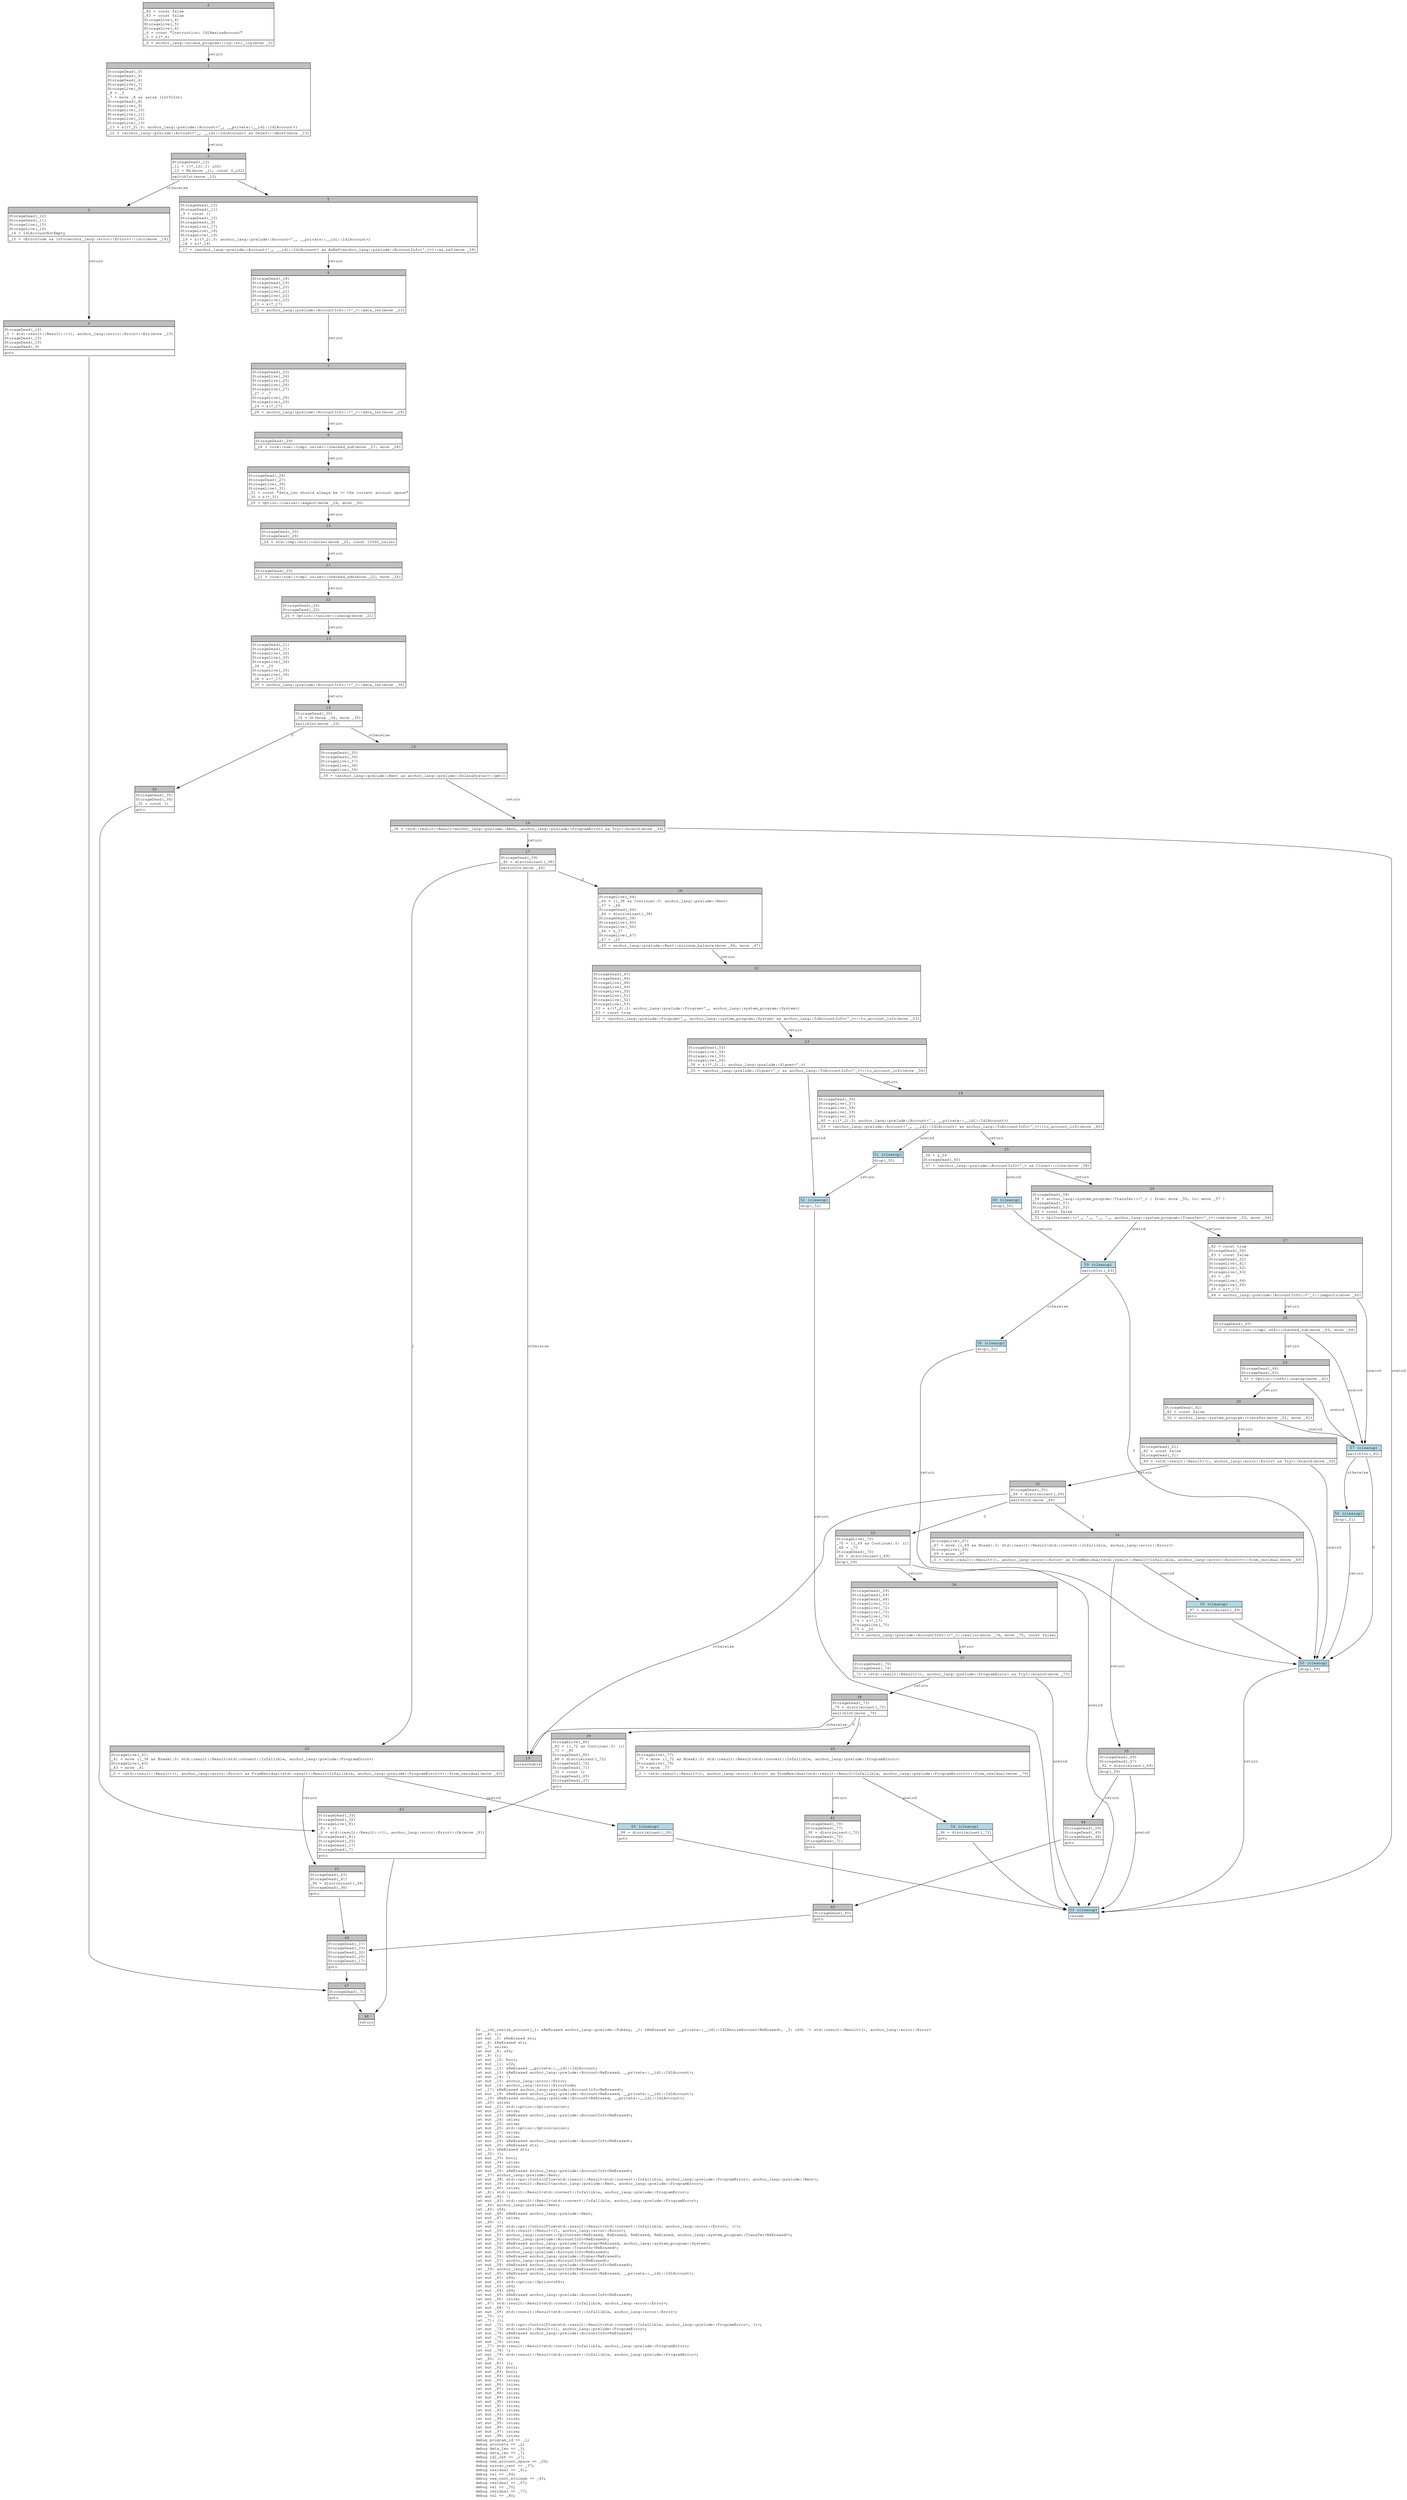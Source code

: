 digraph Mir_0_1140 {
    graph [fontname="Courier, monospace"];
    node [fontname="Courier, monospace"];
    edge [fontname="Courier, monospace"];
    label=<fn __idl_resize_account(_1: &amp;ReErased anchor_lang::prelude::Pubkey, _2: &amp;ReErased mut __private::__idl::IdlResizeAccount&lt;ReErased&gt;, _3: u64) -&gt; std::result::Result&lt;(), anchor_lang::error::Error&gt;<br align="left"/>let _4: ();<br align="left"/>let mut _5: &amp;ReErased str;<br align="left"/>let _6: &amp;ReErased str;<br align="left"/>let _7: usize;<br align="left"/>let mut _8: u64;<br align="left"/>let _9: ();<br align="left"/>let mut _10: bool;<br align="left"/>let mut _11: u32;<br align="left"/>let mut _12: &amp;ReErased __private::__idl::IdlAccount;<br align="left"/>let mut _13: &amp;ReErased anchor_lang::prelude::Account&lt;ReErased, __private::__idl::IdlAccount&gt;;<br align="left"/>let mut _14: !;<br align="left"/>let mut _15: anchor_lang::error::Error;<br align="left"/>let mut _16: anchor_lang::error::ErrorCode;<br align="left"/>let _17: &amp;ReErased anchor_lang::prelude::AccountInfo&lt;ReErased&gt;;<br align="left"/>let mut _18: &amp;ReErased anchor_lang::prelude::Account&lt;ReErased, __private::__idl::IdlAccount&gt;;<br align="left"/>let _19: &amp;ReErased anchor_lang::prelude::Account&lt;ReErased, __private::__idl::IdlAccount&gt;;<br align="left"/>let _20: usize;<br align="left"/>let mut _21: std::option::Option&lt;usize&gt;;<br align="left"/>let mut _22: usize;<br align="left"/>let mut _23: &amp;ReErased anchor_lang::prelude::AccountInfo&lt;ReErased&gt;;<br align="left"/>let mut _24: usize;<br align="left"/>let mut _25: usize;<br align="left"/>let mut _26: std::option::Option&lt;usize&gt;;<br align="left"/>let mut _27: usize;<br align="left"/>let mut _28: usize;<br align="left"/>let mut _29: &amp;ReErased anchor_lang::prelude::AccountInfo&lt;ReErased&gt;;<br align="left"/>let mut _30: &amp;ReErased str;<br align="left"/>let _31: &amp;ReErased str;<br align="left"/>let _32: ();<br align="left"/>let mut _33: bool;<br align="left"/>let mut _34: usize;<br align="left"/>let mut _35: usize;<br align="left"/>let mut _36: &amp;ReErased anchor_lang::prelude::AccountInfo&lt;ReErased&gt;;<br align="left"/>let _37: anchor_lang::prelude::Rent;<br align="left"/>let mut _38: std::ops::ControlFlow&lt;std::result::Result&lt;std::convert::Infallible, anchor_lang::prelude::ProgramError&gt;, anchor_lang::prelude::Rent&gt;;<br align="left"/>let mut _39: std::result::Result&lt;anchor_lang::prelude::Rent, anchor_lang::prelude::ProgramError&gt;;<br align="left"/>let mut _40: isize;<br align="left"/>let _41: std::result::Result&lt;std::convert::Infallible, anchor_lang::prelude::ProgramError&gt;;<br align="left"/>let mut _42: !;<br align="left"/>let mut _43: std::result::Result&lt;std::convert::Infallible, anchor_lang::prelude::ProgramError&gt;;<br align="left"/>let _44: anchor_lang::prelude::Rent;<br align="left"/>let _45: u64;<br align="left"/>let mut _46: &amp;ReErased anchor_lang::prelude::Rent;<br align="left"/>let mut _47: usize;<br align="left"/>let _48: ();<br align="left"/>let mut _49: std::ops::ControlFlow&lt;std::result::Result&lt;std::convert::Infallible, anchor_lang::error::Error&gt;, ()&gt;;<br align="left"/>let mut _50: std::result::Result&lt;(), anchor_lang::error::Error&gt;;<br align="left"/>let mut _51: anchor_lang::context::CpiContext&lt;ReErased, ReErased, ReErased, ReErased, anchor_lang::system_program::Transfer&lt;ReErased&gt;&gt;;<br align="left"/>let mut _52: anchor_lang::prelude::AccountInfo&lt;ReErased&gt;;<br align="left"/>let mut _53: &amp;ReErased anchor_lang::prelude::Program&lt;ReErased, anchor_lang::system_program::System&gt;;<br align="left"/>let mut _54: anchor_lang::system_program::Transfer&lt;ReErased&gt;;<br align="left"/>let mut _55: anchor_lang::prelude::AccountInfo&lt;ReErased&gt;;<br align="left"/>let mut _56: &amp;ReErased anchor_lang::prelude::Signer&lt;ReErased&gt;;<br align="left"/>let mut _57: anchor_lang::prelude::AccountInfo&lt;ReErased&gt;;<br align="left"/>let mut _58: &amp;ReErased anchor_lang::prelude::AccountInfo&lt;ReErased&gt;;<br align="left"/>let _59: anchor_lang::prelude::AccountInfo&lt;ReErased&gt;;<br align="left"/>let mut _60: &amp;ReErased anchor_lang::prelude::Account&lt;ReErased, __private::__idl::IdlAccount&gt;;<br align="left"/>let mut _61: u64;<br align="left"/>let mut _62: std::option::Option&lt;u64&gt;;<br align="left"/>let mut _63: u64;<br align="left"/>let mut _64: u64;<br align="left"/>let mut _65: &amp;ReErased anchor_lang::prelude::AccountInfo&lt;ReErased&gt;;<br align="left"/>let mut _66: isize;<br align="left"/>let _67: std::result::Result&lt;std::convert::Infallible, anchor_lang::error::Error&gt;;<br align="left"/>let mut _68: !;<br align="left"/>let mut _69: std::result::Result&lt;std::convert::Infallible, anchor_lang::error::Error&gt;;<br align="left"/>let _70: ();<br align="left"/>let _71: ();<br align="left"/>let mut _72: std::ops::ControlFlow&lt;std::result::Result&lt;std::convert::Infallible, anchor_lang::prelude::ProgramError&gt;, ()&gt;;<br align="left"/>let mut _73: std::result::Result&lt;(), anchor_lang::prelude::ProgramError&gt;;<br align="left"/>let mut _74: &amp;ReErased anchor_lang::prelude::AccountInfo&lt;ReErased&gt;;<br align="left"/>let mut _75: usize;<br align="left"/>let mut _76: isize;<br align="left"/>let _77: std::result::Result&lt;std::convert::Infallible, anchor_lang::prelude::ProgramError&gt;;<br align="left"/>let mut _78: !;<br align="left"/>let mut _79: std::result::Result&lt;std::convert::Infallible, anchor_lang::prelude::ProgramError&gt;;<br align="left"/>let _80: ();<br align="left"/>let mut _81: ();<br align="left"/>let mut _82: bool;<br align="left"/>let mut _83: bool;<br align="left"/>let mut _84: isize;<br align="left"/>let mut _85: isize;<br align="left"/>let mut _86: isize;<br align="left"/>let mut _87: isize;<br align="left"/>let mut _88: isize;<br align="left"/>let mut _89: isize;<br align="left"/>let mut _90: isize;<br align="left"/>let mut _91: isize;<br align="left"/>let mut _92: isize;<br align="left"/>let mut _93: isize;<br align="left"/>let mut _94: isize;<br align="left"/>let mut _95: isize;<br align="left"/>let mut _96: isize;<br align="left"/>let mut _97: isize;<br align="left"/>let mut _98: isize;<br align="left"/>debug program_id =&gt; _1;<br align="left"/>debug accounts =&gt; _2;<br align="left"/>debug data_len =&gt; _3;<br align="left"/>debug data_len =&gt; _7;<br align="left"/>debug idl_ref =&gt; _17;<br align="left"/>debug new_account_space =&gt; _20;<br align="left"/>debug sysvar_rent =&gt; _37;<br align="left"/>debug residual =&gt; _41;<br align="left"/>debug val =&gt; _44;<br align="left"/>debug new_rent_minimum =&gt; _45;<br align="left"/>debug residual =&gt; _67;<br align="left"/>debug val =&gt; _70;<br align="left"/>debug residual =&gt; _77;<br align="left"/>debug val =&gt; _80;<br align="left"/>>;
    bb0__0_1140 [shape="none", label=<<table border="0" cellborder="1" cellspacing="0"><tr><td bgcolor="gray" align="center" colspan="1">0</td></tr><tr><td align="left" balign="left">_82 = const false<br/>_83 = const false<br/>StorageLive(_4)<br/>StorageLive(_5)<br/>StorageLive(_6)<br/>_6 = const &quot;Instruction: IdlResizeAccount&quot;<br/>_5 = &amp;(*_6)<br/></td></tr><tr><td align="left">_4 = anchor_lang::solana_program::log::sol_log(move _5)</td></tr></table>>];
    bb1__0_1140 [shape="none", label=<<table border="0" cellborder="1" cellspacing="0"><tr><td bgcolor="gray" align="center" colspan="1">1</td></tr><tr><td align="left" balign="left">StorageDead(_5)<br/>StorageDead(_6)<br/>StorageDead(_4)<br/>StorageLive(_7)<br/>StorageLive(_8)<br/>_8 = _3<br/>_7 = move _8 as usize (IntToInt)<br/>StorageDead(_8)<br/>StorageLive(_9)<br/>StorageLive(_10)<br/>StorageLive(_11)<br/>StorageLive(_12)<br/>StorageLive(_13)<br/>_13 = &amp;((*_2).0: anchor_lang::prelude::Account&lt;'_, __private::__idl::IdlAccount&gt;)<br/></td></tr><tr><td align="left">_12 = &lt;anchor_lang::prelude::Account&lt;'_, __idl::IdlAccount&gt; as Deref&gt;::deref(move _13)</td></tr></table>>];
    bb2__0_1140 [shape="none", label=<<table border="0" cellborder="1" cellspacing="0"><tr><td bgcolor="gray" align="center" colspan="1">2</td></tr><tr><td align="left" balign="left">StorageDead(_13)<br/>_11 = ((*_12).1: u32)<br/>_10 = Ne(move _11, const 0_u32)<br/></td></tr><tr><td align="left">switchInt(move _10)</td></tr></table>>];
    bb3__0_1140 [shape="none", label=<<table border="0" cellborder="1" cellspacing="0"><tr><td bgcolor="gray" align="center" colspan="1">3</td></tr><tr><td align="left" balign="left">StorageDead(_12)<br/>StorageDead(_11)<br/>StorageLive(_15)<br/>StorageLive(_16)<br/>_16 = IdlAccountNotEmpty<br/></td></tr><tr><td align="left">_15 = &lt;ErrorCode as Into&lt;anchor_lang::error::Error&gt;&gt;::into(move _16)</td></tr></table>>];
    bb4__0_1140 [shape="none", label=<<table border="0" cellborder="1" cellspacing="0"><tr><td bgcolor="gray" align="center" colspan="1">4</td></tr><tr><td align="left" balign="left">StorageDead(_16)<br/>_0 = std::result::Result::&lt;(), anchor_lang::error::Error&gt;::Err(move _15)<br/>StorageDead(_15)<br/>StorageDead(_10)<br/>StorageDead(_9)<br/></td></tr><tr><td align="left">goto</td></tr></table>>];
    bb5__0_1140 [shape="none", label=<<table border="0" cellborder="1" cellspacing="0"><tr><td bgcolor="gray" align="center" colspan="1">5</td></tr><tr><td align="left" balign="left">StorageDead(_12)<br/>StorageDead(_11)<br/>_9 = const ()<br/>StorageDead(_10)<br/>StorageDead(_9)<br/>StorageLive(_17)<br/>StorageLive(_18)<br/>StorageLive(_19)<br/>_19 = &amp;((*_2).0: anchor_lang::prelude::Account&lt;'_, __private::__idl::IdlAccount&gt;)<br/>_18 = &amp;(*_19)<br/></td></tr><tr><td align="left">_17 = &lt;anchor_lang::prelude::Account&lt;'_, __idl::IdlAccount&gt; as AsRef&lt;anchor_lang::prelude::AccountInfo&lt;'_&gt;&gt;&gt;::as_ref(move _18)</td></tr></table>>];
    bb6__0_1140 [shape="none", label=<<table border="0" cellborder="1" cellspacing="0"><tr><td bgcolor="gray" align="center" colspan="1">6</td></tr><tr><td align="left" balign="left">StorageDead(_18)<br/>StorageDead(_19)<br/>StorageLive(_20)<br/>StorageLive(_21)<br/>StorageLive(_22)<br/>StorageLive(_23)<br/>_23 = &amp;(*_17)<br/></td></tr><tr><td align="left">_22 = anchor_lang::prelude::AccountInfo::&lt;'_&gt;::data_len(move _23)</td></tr></table>>];
    bb7__0_1140 [shape="none", label=<<table border="0" cellborder="1" cellspacing="0"><tr><td bgcolor="gray" align="center" colspan="1">7</td></tr><tr><td align="left" balign="left">StorageDead(_23)<br/>StorageLive(_24)<br/>StorageLive(_25)<br/>StorageLive(_26)<br/>StorageLive(_27)<br/>_27 = _7<br/>StorageLive(_28)<br/>StorageLive(_29)<br/>_29 = &amp;(*_17)<br/></td></tr><tr><td align="left">_28 = anchor_lang::prelude::AccountInfo::&lt;'_&gt;::data_len(move _29)</td></tr></table>>];
    bb8__0_1140 [shape="none", label=<<table border="0" cellborder="1" cellspacing="0"><tr><td bgcolor="gray" align="center" colspan="1">8</td></tr><tr><td align="left" balign="left">StorageDead(_29)<br/></td></tr><tr><td align="left">_26 = core::num::&lt;impl usize&gt;::checked_sub(move _27, move _28)</td></tr></table>>];
    bb9__0_1140 [shape="none", label=<<table border="0" cellborder="1" cellspacing="0"><tr><td bgcolor="gray" align="center" colspan="1">9</td></tr><tr><td align="left" balign="left">StorageDead(_28)<br/>StorageDead(_27)<br/>StorageLive(_30)<br/>StorageLive(_31)<br/>_31 = const &quot;data_len should always be &gt;= the current account space&quot;<br/>_30 = &amp;(*_31)<br/></td></tr><tr><td align="left">_25 = Option::&lt;usize&gt;::expect(move _26, move _30)</td></tr></table>>];
    bb10__0_1140 [shape="none", label=<<table border="0" cellborder="1" cellspacing="0"><tr><td bgcolor="gray" align="center" colspan="1">10</td></tr><tr><td align="left" balign="left">StorageDead(_30)<br/>StorageDead(_26)<br/></td></tr><tr><td align="left">_24 = std::cmp::min::&lt;usize&gt;(move _25, const 10000_usize)</td></tr></table>>];
    bb11__0_1140 [shape="none", label=<<table border="0" cellborder="1" cellspacing="0"><tr><td bgcolor="gray" align="center" colspan="1">11</td></tr><tr><td align="left" balign="left">StorageDead(_25)<br/></td></tr><tr><td align="left">_21 = core::num::&lt;impl usize&gt;::checked_add(move _22, move _24)</td></tr></table>>];
    bb12__0_1140 [shape="none", label=<<table border="0" cellborder="1" cellspacing="0"><tr><td bgcolor="gray" align="center" colspan="1">12</td></tr><tr><td align="left" balign="left">StorageDead(_24)<br/>StorageDead(_22)<br/></td></tr><tr><td align="left">_20 = Option::&lt;usize&gt;::unwrap(move _21)</td></tr></table>>];
    bb13__0_1140 [shape="none", label=<<table border="0" cellborder="1" cellspacing="0"><tr><td bgcolor="gray" align="center" colspan="1">13</td></tr><tr><td align="left" balign="left">StorageDead(_21)<br/>StorageDead(_31)<br/>StorageLive(_32)<br/>StorageLive(_33)<br/>StorageLive(_34)<br/>_34 = _20<br/>StorageLive(_35)<br/>StorageLive(_36)<br/>_36 = &amp;(*_17)<br/></td></tr><tr><td align="left">_35 = anchor_lang::prelude::AccountInfo::&lt;'_&gt;::data_len(move _36)</td></tr></table>>];
    bb14__0_1140 [shape="none", label=<<table border="0" cellborder="1" cellspacing="0"><tr><td bgcolor="gray" align="center" colspan="1">14</td></tr><tr><td align="left" balign="left">StorageDead(_36)<br/>_33 = Gt(move _34, move _35)<br/></td></tr><tr><td align="left">switchInt(move _33)</td></tr></table>>];
    bb15__0_1140 [shape="none", label=<<table border="0" cellborder="1" cellspacing="0"><tr><td bgcolor="gray" align="center" colspan="1">15</td></tr><tr><td align="left" balign="left">StorageDead(_35)<br/>StorageDead(_34)<br/>StorageLive(_37)<br/>StorageLive(_38)<br/>StorageLive(_39)<br/></td></tr><tr><td align="left">_39 = &lt;anchor_lang::prelude::Rent as anchor_lang::prelude::SolanaSysvar&gt;::get()</td></tr></table>>];
    bb16__0_1140 [shape="none", label=<<table border="0" cellborder="1" cellspacing="0"><tr><td bgcolor="gray" align="center" colspan="1">16</td></tr><tr><td align="left">_38 = &lt;std::result::Result&lt;anchor_lang::prelude::Rent, anchor_lang::prelude::ProgramError&gt; as Try&gt;::branch(move _39)</td></tr></table>>];
    bb17__0_1140 [shape="none", label=<<table border="0" cellborder="1" cellspacing="0"><tr><td bgcolor="gray" align="center" colspan="1">17</td></tr><tr><td align="left" balign="left">StorageDead(_39)<br/>_40 = discriminant(_38)<br/></td></tr><tr><td align="left">switchInt(move _40)</td></tr></table>>];
    bb18__0_1140 [shape="none", label=<<table border="0" cellborder="1" cellspacing="0"><tr><td bgcolor="gray" align="center" colspan="1">18</td></tr><tr><td align="left" balign="left">StorageLive(_44)<br/>_44 = ((_38 as Continue).0: anchor_lang::prelude::Rent)<br/>_37 = _44<br/>StorageDead(_44)<br/>_84 = discriminant(_38)<br/>StorageDead(_38)<br/>StorageLive(_45)<br/>StorageLive(_46)<br/>_46 = &amp;_37<br/>StorageLive(_47)<br/>_47 = _20<br/></td></tr><tr><td align="left">_45 = anchor_lang::prelude::Rent::minimum_balance(move _46, move _47)</td></tr></table>>];
    bb19__0_1140 [shape="none", label=<<table border="0" cellborder="1" cellspacing="0"><tr><td bgcolor="gray" align="center" colspan="1">19</td></tr><tr><td align="left">unreachable</td></tr></table>>];
    bb20__0_1140 [shape="none", label=<<table border="0" cellborder="1" cellspacing="0"><tr><td bgcolor="gray" align="center" colspan="1">20</td></tr><tr><td align="left" balign="left">StorageLive(_41)<br/>_41 = move ((_38 as Break).0: std::result::Result&lt;std::convert::Infallible, anchor_lang::prelude::ProgramError&gt;)<br/>StorageLive(_43)<br/>_43 = move _41<br/></td></tr><tr><td align="left">_0 = &lt;std::result::Result&lt;(), anchor_lang::error::Error&gt; as FromResidual&lt;std::result::Result&lt;Infallible, anchor_lang::prelude::ProgramError&gt;&gt;&gt;::from_residual(move _43)</td></tr></table>>];
    bb21__0_1140 [shape="none", label=<<table border="0" cellborder="1" cellspacing="0"><tr><td bgcolor="gray" align="center" colspan="1">21</td></tr><tr><td align="left" balign="left">StorageDead(_43)<br/>StorageDead(_41)<br/>_94 = discriminant(_38)<br/>StorageDead(_38)<br/></td></tr><tr><td align="left">goto</td></tr></table>>];
    bb22__0_1140 [shape="none", label=<<table border="0" cellborder="1" cellspacing="0"><tr><td bgcolor="gray" align="center" colspan="1">22</td></tr><tr><td align="left" balign="left">StorageDead(_47)<br/>StorageDead(_46)<br/>StorageLive(_48)<br/>StorageLive(_49)<br/>StorageLive(_50)<br/>StorageLive(_51)<br/>StorageLive(_52)<br/>StorageLive(_53)<br/>_53 = &amp;((*_2).2: anchor_lang::prelude::Program&lt;'_, anchor_lang::system_program::System&gt;)<br/>_83 = const true<br/></td></tr><tr><td align="left">_52 = &lt;anchor_lang::prelude::Program&lt;'_, anchor_lang::system_program::System&gt; as anchor_lang::ToAccountInfo&lt;'_&gt;&gt;::to_account_info(move _53)</td></tr></table>>];
    bb23__0_1140 [shape="none", label=<<table border="0" cellborder="1" cellspacing="0"><tr><td bgcolor="gray" align="center" colspan="1">23</td></tr><tr><td align="left" balign="left">StorageDead(_53)<br/>StorageLive(_54)<br/>StorageLive(_55)<br/>StorageLive(_56)<br/>_56 = &amp;((*_2).1: anchor_lang::prelude::Signer&lt;'_&gt;)<br/></td></tr><tr><td align="left">_55 = &lt;anchor_lang::prelude::Signer&lt;'_&gt; as anchor_lang::ToAccountInfo&lt;'_&gt;&gt;::to_account_info(move _56)</td></tr></table>>];
    bb24__0_1140 [shape="none", label=<<table border="0" cellborder="1" cellspacing="0"><tr><td bgcolor="gray" align="center" colspan="1">24</td></tr><tr><td align="left" balign="left">StorageDead(_56)<br/>StorageLive(_57)<br/>StorageLive(_58)<br/>StorageLive(_59)<br/>StorageLive(_60)<br/>_60 = &amp;((*_2).0: anchor_lang::prelude::Account&lt;'_, __private::__idl::IdlAccount&gt;)<br/></td></tr><tr><td align="left">_59 = &lt;anchor_lang::prelude::Account&lt;'_, __idl::IdlAccount&gt; as anchor_lang::ToAccountInfo&lt;'_&gt;&gt;::to_account_info(move _60)</td></tr></table>>];
    bb25__0_1140 [shape="none", label=<<table border="0" cellborder="1" cellspacing="0"><tr><td bgcolor="gray" align="center" colspan="1">25</td></tr><tr><td align="left" balign="left">_58 = &amp;_59<br/>StorageDead(_60)<br/></td></tr><tr><td align="left">_57 = &lt;anchor_lang::prelude::AccountInfo&lt;'_&gt; as Clone&gt;::clone(move _58)</td></tr></table>>];
    bb26__0_1140 [shape="none", label=<<table border="0" cellborder="1" cellspacing="0"><tr><td bgcolor="gray" align="center" colspan="1">26</td></tr><tr><td align="left" balign="left">StorageDead(_58)<br/>_54 = anchor_lang::system_program::Transfer::&lt;'_&gt; { from: move _55, to: move _57 }<br/>StorageDead(_57)<br/>StorageDead(_55)<br/>_83 = const false<br/></td></tr><tr><td align="left">_51 = CpiContext::&lt;'_, '_, '_, '_, anchor_lang::system_program::Transfer&lt;'_&gt;&gt;::new(move _52, move _54)</td></tr></table>>];
    bb27__0_1140 [shape="none", label=<<table border="0" cellborder="1" cellspacing="0"><tr><td bgcolor="gray" align="center" colspan="1">27</td></tr><tr><td align="left" balign="left">_82 = const true<br/>StorageDead(_54)<br/>_83 = const false<br/>StorageDead(_52)<br/>StorageLive(_61)<br/>StorageLive(_62)<br/>StorageLive(_63)<br/>_63 = _45<br/>StorageLive(_64)<br/>StorageLive(_65)<br/>_65 = &amp;(*_17)<br/></td></tr><tr><td align="left">_64 = anchor_lang::prelude::AccountInfo::&lt;'_&gt;::lamports(move _65)</td></tr></table>>];
    bb28__0_1140 [shape="none", label=<<table border="0" cellborder="1" cellspacing="0"><tr><td bgcolor="gray" align="center" colspan="1">28</td></tr><tr><td align="left" balign="left">StorageDead(_65)<br/></td></tr><tr><td align="left">_62 = core::num::&lt;impl u64&gt;::checked_sub(move _63, move _64)</td></tr></table>>];
    bb29__0_1140 [shape="none", label=<<table border="0" cellborder="1" cellspacing="0"><tr><td bgcolor="gray" align="center" colspan="1">29</td></tr><tr><td align="left" balign="left">StorageDead(_64)<br/>StorageDead(_63)<br/></td></tr><tr><td align="left">_61 = Option::&lt;u64&gt;::unwrap(move _62)</td></tr></table>>];
    bb30__0_1140 [shape="none", label=<<table border="0" cellborder="1" cellspacing="0"><tr><td bgcolor="gray" align="center" colspan="1">30</td></tr><tr><td align="left" balign="left">StorageDead(_62)<br/>_82 = const false<br/></td></tr><tr><td align="left">_50 = anchor_lang::system_program::transfer(move _51, move _61)</td></tr></table>>];
    bb31__0_1140 [shape="none", label=<<table border="0" cellborder="1" cellspacing="0"><tr><td bgcolor="gray" align="center" colspan="1">31</td></tr><tr><td align="left" balign="left">StorageDead(_61)<br/>_82 = const false<br/>StorageDead(_51)<br/></td></tr><tr><td align="left">_49 = &lt;std::result::Result&lt;(), anchor_lang::error::Error&gt; as Try&gt;::branch(move _50)</td></tr></table>>];
    bb32__0_1140 [shape="none", label=<<table border="0" cellborder="1" cellspacing="0"><tr><td bgcolor="gray" align="center" colspan="1">32</td></tr><tr><td align="left" balign="left">StorageDead(_50)<br/>_66 = discriminant(_49)<br/></td></tr><tr><td align="left">switchInt(move _66)</td></tr></table>>];
    bb33__0_1140 [shape="none", label=<<table border="0" cellborder="1" cellspacing="0"><tr><td bgcolor="gray" align="center" colspan="1">33</td></tr><tr><td align="left" balign="left">StorageLive(_70)<br/>_70 = ((_49 as Continue).0: ())<br/>_48 = _70<br/>StorageDead(_70)<br/>_86 = discriminant(_49)<br/></td></tr><tr><td align="left">drop(_59)</td></tr></table>>];
    bb34__0_1140 [shape="none", label=<<table border="0" cellborder="1" cellspacing="0"><tr><td bgcolor="gray" align="center" colspan="1">34</td></tr><tr><td align="left" balign="left">StorageLive(_67)<br/>_67 = move ((_49 as Break).0: std::result::Result&lt;std::convert::Infallible, anchor_lang::error::Error&gt;)<br/>StorageLive(_69)<br/>_69 = move _67<br/></td></tr><tr><td align="left">_0 = &lt;std::result::Result&lt;(), anchor_lang::error::Error&gt; as FromResidual&lt;std::result::Result&lt;Infallible, anchor_lang::error::Error&gt;&gt;&gt;::from_residual(move _69)</td></tr></table>>];
    bb35__0_1140 [shape="none", label=<<table border="0" cellborder="1" cellspacing="0"><tr><td bgcolor="gray" align="center" colspan="1">35</td></tr><tr><td align="left" balign="left">StorageDead(_69)<br/>StorageDead(_67)<br/>_92 = discriminant(_49)<br/></td></tr><tr><td align="left">drop(_59)</td></tr></table>>];
    bb36__0_1140 [shape="none", label=<<table border="0" cellborder="1" cellspacing="0"><tr><td bgcolor="gray" align="center" colspan="1">36</td></tr><tr><td align="left" balign="left">StorageDead(_59)<br/>StorageDead(_49)<br/>StorageDead(_48)<br/>StorageLive(_71)<br/>StorageLive(_72)<br/>StorageLive(_73)<br/>StorageLive(_74)<br/>_74 = &amp;(*_17)<br/>StorageLive(_75)<br/>_75 = _20<br/></td></tr><tr><td align="left">_73 = anchor_lang::prelude::AccountInfo::&lt;'_&gt;::realloc(move _74, move _75, const false)</td></tr></table>>];
    bb37__0_1140 [shape="none", label=<<table border="0" cellborder="1" cellspacing="0"><tr><td bgcolor="gray" align="center" colspan="1">37</td></tr><tr><td align="left" balign="left">StorageDead(_75)<br/>StorageDead(_74)<br/></td></tr><tr><td align="left">_72 = &lt;std::result::Result&lt;(), anchor_lang::prelude::ProgramError&gt; as Try&gt;::branch(move _73)</td></tr></table>>];
    bb38__0_1140 [shape="none", label=<<table border="0" cellborder="1" cellspacing="0"><tr><td bgcolor="gray" align="center" colspan="1">38</td></tr><tr><td align="left" balign="left">StorageDead(_73)<br/>_76 = discriminant(_72)<br/></td></tr><tr><td align="left">switchInt(move _76)</td></tr></table>>];
    bb39__0_1140 [shape="none", label=<<table border="0" cellborder="1" cellspacing="0"><tr><td bgcolor="gray" align="center" colspan="1">39</td></tr><tr><td align="left" balign="left">StorageLive(_80)<br/>_80 = ((_72 as Continue).0: ())<br/>_71 = _80<br/>StorageDead(_80)<br/>_88 = discriminant(_72)<br/>StorageDead(_72)<br/>StorageDead(_71)<br/>_32 = const ()<br/>StorageDead(_45)<br/>StorageDead(_37)<br/></td></tr><tr><td align="left">goto</td></tr></table>>];
    bb40__0_1140 [shape="none", label=<<table border="0" cellborder="1" cellspacing="0"><tr><td bgcolor="gray" align="center" colspan="1">40</td></tr><tr><td align="left" balign="left">StorageLive(_77)<br/>_77 = move ((_72 as Break).0: std::result::Result&lt;std::convert::Infallible, anchor_lang::prelude::ProgramError&gt;)<br/>StorageLive(_79)<br/>_79 = move _77<br/></td></tr><tr><td align="left">_0 = &lt;std::result::Result&lt;(), anchor_lang::error::Error&gt; as FromResidual&lt;std::result::Result&lt;Infallible, anchor_lang::prelude::ProgramError&gt;&gt;&gt;::from_residual(move _79)</td></tr></table>>];
    bb41__0_1140 [shape="none", label=<<table border="0" cellborder="1" cellspacing="0"><tr><td bgcolor="gray" align="center" colspan="1">41</td></tr><tr><td align="left" balign="left">StorageDead(_79)<br/>StorageDead(_77)<br/>_90 = discriminant(_72)<br/>StorageDead(_72)<br/>StorageDead(_71)<br/></td></tr><tr><td align="left">goto</td></tr></table>>];
    bb42__0_1140 [shape="none", label=<<table border="0" cellborder="1" cellspacing="0"><tr><td bgcolor="gray" align="center" colspan="1">42</td></tr><tr><td align="left" balign="left">StorageDead(_35)<br/>StorageDead(_34)<br/>_32 = const ()<br/></td></tr><tr><td align="left">goto</td></tr></table>>];
    bb43__0_1140 [shape="none", label=<<table border="0" cellborder="1" cellspacing="0"><tr><td bgcolor="gray" align="center" colspan="1">43</td></tr><tr><td align="left" balign="left">StorageDead(_33)<br/>StorageDead(_32)<br/>StorageLive(_81)<br/>_81 = ()<br/>_0 = std::result::Result::&lt;(), anchor_lang::error::Error&gt;::Ok(move _81)<br/>StorageDead(_81)<br/>StorageDead(_20)<br/>StorageDead(_17)<br/>StorageDead(_7)<br/></td></tr><tr><td align="left">goto</td></tr></table>>];
    bb44__0_1140 [shape="none", label=<<table border="0" cellborder="1" cellspacing="0"><tr><td bgcolor="gray" align="center" colspan="1">44</td></tr><tr><td align="left" balign="left">StorageDead(_59)<br/>StorageDead(_49)<br/>StorageDead(_48)<br/></td></tr><tr><td align="left">goto</td></tr></table>>];
    bb45__0_1140 [shape="none", label=<<table border="0" cellborder="1" cellspacing="0"><tr><td bgcolor="gray" align="center" colspan="1">45</td></tr><tr><td align="left" balign="left">StorageDead(_45)<br/></td></tr><tr><td align="left">goto</td></tr></table>>];
    bb46__0_1140 [shape="none", label=<<table border="0" cellborder="1" cellspacing="0"><tr><td bgcolor="gray" align="center" colspan="1">46</td></tr><tr><td align="left" balign="left">StorageDead(_37)<br/>StorageDead(_33)<br/>StorageDead(_32)<br/>StorageDead(_20)<br/>StorageDead(_17)<br/></td></tr><tr><td align="left">goto</td></tr></table>>];
    bb47__0_1140 [shape="none", label=<<table border="0" cellborder="1" cellspacing="0"><tr><td bgcolor="gray" align="center" colspan="1">47</td></tr><tr><td align="left" balign="left">StorageDead(_7)<br/></td></tr><tr><td align="left">goto</td></tr></table>>];
    bb48__0_1140 [shape="none", label=<<table border="0" cellborder="1" cellspacing="0"><tr><td bgcolor="gray" align="center" colspan="1">48</td></tr><tr><td align="left">return</td></tr></table>>];
    bb49__0_1140 [shape="none", label=<<table border="0" cellborder="1" cellspacing="0"><tr><td bgcolor="lightblue" align="center" colspan="1">49 (cleanup)</td></tr><tr><td align="left">drop(_55)</td></tr></table>>];
    bb50__0_1140 [shape="none", label=<<table border="0" cellborder="1" cellspacing="0"><tr><td bgcolor="lightblue" align="center" colspan="1">50 (cleanup)</td></tr><tr><td align="left">drop(_59)</td></tr></table>>];
    bb51__0_1140 [shape="none", label=<<table border="0" cellborder="1" cellspacing="0"><tr><td bgcolor="lightblue" align="center" colspan="1">51 (cleanup)</td></tr><tr><td align="left">drop(_55)</td></tr></table>>];
    bb52__0_1140 [shape="none", label=<<table border="0" cellborder="1" cellspacing="0"><tr><td bgcolor="lightblue" align="center" colspan="1">52 (cleanup)</td></tr><tr><td align="left">drop(_52)</td></tr></table>>];
    bb53__0_1140 [shape="none", label=<<table border="0" cellborder="1" cellspacing="0"><tr><td bgcolor="lightblue" align="center" colspan="1">53 (cleanup)</td></tr><tr><td align="left">resume</td></tr></table>>];
    bb54__0_1140 [shape="none", label=<<table border="0" cellborder="1" cellspacing="0"><tr><td bgcolor="lightblue" align="center" colspan="1">54 (cleanup)</td></tr><tr><td align="left" balign="left">_96 = discriminant(_72)<br/></td></tr><tr><td align="left">goto</td></tr></table>>];
    bb55__0_1140 [shape="none", label=<<table border="0" cellborder="1" cellspacing="0"><tr><td bgcolor="lightblue" align="center" colspan="1">55 (cleanup)</td></tr><tr><td align="left" balign="left">_97 = discriminant(_49)<br/></td></tr><tr><td align="left">goto</td></tr></table>>];
    bb56__0_1140 [shape="none", label=<<table border="0" cellborder="1" cellspacing="0"><tr><td bgcolor="lightblue" align="center" colspan="1">56 (cleanup)</td></tr><tr><td align="left">drop(_51)</td></tr></table>>];
    bb57__0_1140 [shape="none", label=<<table border="0" cellborder="1" cellspacing="0"><tr><td bgcolor="lightblue" align="center" colspan="1">57 (cleanup)</td></tr><tr><td align="left">switchInt(_82)</td></tr></table>>];
    bb58__0_1140 [shape="none", label=<<table border="0" cellborder="1" cellspacing="0"><tr><td bgcolor="lightblue" align="center" colspan="1">58 (cleanup)</td></tr><tr><td align="left">drop(_52)</td></tr></table>>];
    bb59__0_1140 [shape="none", label=<<table border="0" cellborder="1" cellspacing="0"><tr><td bgcolor="lightblue" align="center" colspan="1">59 (cleanup)</td></tr><tr><td align="left">switchInt(_83)</td></tr></table>>];
    bb60__0_1140 [shape="none", label=<<table border="0" cellborder="1" cellspacing="0"><tr><td bgcolor="lightblue" align="center" colspan="1">60 (cleanup)</td></tr><tr><td align="left" balign="left">_98 = discriminant(_38)<br/></td></tr><tr><td align="left">goto</td></tr></table>>];
    bb0__0_1140 -> bb1__0_1140 [label="return"];
    bb1__0_1140 -> bb2__0_1140 [label="return"];
    bb2__0_1140 -> bb5__0_1140 [label="0"];
    bb2__0_1140 -> bb3__0_1140 [label="otherwise"];
    bb3__0_1140 -> bb4__0_1140 [label="return"];
    bb4__0_1140 -> bb47__0_1140 [label=""];
    bb5__0_1140 -> bb6__0_1140 [label="return"];
    bb6__0_1140 -> bb7__0_1140 [label="return"];
    bb7__0_1140 -> bb8__0_1140 [label="return"];
    bb8__0_1140 -> bb9__0_1140 [label="return"];
    bb9__0_1140 -> bb10__0_1140 [label="return"];
    bb10__0_1140 -> bb11__0_1140 [label="return"];
    bb11__0_1140 -> bb12__0_1140 [label="return"];
    bb12__0_1140 -> bb13__0_1140 [label="return"];
    bb13__0_1140 -> bb14__0_1140 [label="return"];
    bb14__0_1140 -> bb42__0_1140 [label="0"];
    bb14__0_1140 -> bb15__0_1140 [label="otherwise"];
    bb15__0_1140 -> bb16__0_1140 [label="return"];
    bb16__0_1140 -> bb17__0_1140 [label="return"];
    bb16__0_1140 -> bb53__0_1140 [label="unwind"];
    bb17__0_1140 -> bb18__0_1140 [label="0"];
    bb17__0_1140 -> bb20__0_1140 [label="1"];
    bb17__0_1140 -> bb19__0_1140 [label="otherwise"];
    bb18__0_1140 -> bb22__0_1140 [label="return"];
    bb20__0_1140 -> bb21__0_1140 [label="return"];
    bb20__0_1140 -> bb60__0_1140 [label="unwind"];
    bb21__0_1140 -> bb46__0_1140 [label=""];
    bb22__0_1140 -> bb23__0_1140 [label="return"];
    bb23__0_1140 -> bb24__0_1140 [label="return"];
    bb23__0_1140 -> bb52__0_1140 [label="unwind"];
    bb24__0_1140 -> bb25__0_1140 [label="return"];
    bb24__0_1140 -> bb51__0_1140 [label="unwind"];
    bb25__0_1140 -> bb26__0_1140 [label="return"];
    bb25__0_1140 -> bb49__0_1140 [label="unwind"];
    bb26__0_1140 -> bb27__0_1140 [label="return"];
    bb26__0_1140 -> bb59__0_1140 [label="unwind"];
    bb27__0_1140 -> bb28__0_1140 [label="return"];
    bb27__0_1140 -> bb57__0_1140 [label="unwind"];
    bb28__0_1140 -> bb29__0_1140 [label="return"];
    bb28__0_1140 -> bb57__0_1140 [label="unwind"];
    bb29__0_1140 -> bb30__0_1140 [label="return"];
    bb29__0_1140 -> bb57__0_1140 [label="unwind"];
    bb30__0_1140 -> bb31__0_1140 [label="return"];
    bb30__0_1140 -> bb57__0_1140 [label="unwind"];
    bb31__0_1140 -> bb32__0_1140 [label="return"];
    bb31__0_1140 -> bb50__0_1140 [label="unwind"];
    bb32__0_1140 -> bb33__0_1140 [label="0"];
    bb32__0_1140 -> bb34__0_1140 [label="1"];
    bb32__0_1140 -> bb19__0_1140 [label="otherwise"];
    bb33__0_1140 -> bb36__0_1140 [label="return"];
    bb33__0_1140 -> bb53__0_1140 [label="unwind"];
    bb34__0_1140 -> bb35__0_1140 [label="return"];
    bb34__0_1140 -> bb55__0_1140 [label="unwind"];
    bb35__0_1140 -> bb44__0_1140 [label="return"];
    bb35__0_1140 -> bb53__0_1140 [label="unwind"];
    bb36__0_1140 -> bb37__0_1140 [label="return"];
    bb37__0_1140 -> bb38__0_1140 [label="return"];
    bb37__0_1140 -> bb53__0_1140 [label="unwind"];
    bb38__0_1140 -> bb39__0_1140 [label="0"];
    bb38__0_1140 -> bb40__0_1140 [label="1"];
    bb38__0_1140 -> bb19__0_1140 [label="otherwise"];
    bb39__0_1140 -> bb43__0_1140 [label=""];
    bb40__0_1140 -> bb41__0_1140 [label="return"];
    bb40__0_1140 -> bb54__0_1140 [label="unwind"];
    bb41__0_1140 -> bb45__0_1140 [label=""];
    bb42__0_1140 -> bb43__0_1140 [label=""];
    bb43__0_1140 -> bb48__0_1140 [label=""];
    bb44__0_1140 -> bb45__0_1140 [label=""];
    bb45__0_1140 -> bb46__0_1140 [label=""];
    bb46__0_1140 -> bb47__0_1140 [label=""];
    bb47__0_1140 -> bb48__0_1140 [label=""];
    bb49__0_1140 -> bb59__0_1140 [label="return"];
    bb50__0_1140 -> bb53__0_1140 [label="return"];
    bb51__0_1140 -> bb52__0_1140 [label="return"];
    bb52__0_1140 -> bb53__0_1140 [label="return"];
    bb54__0_1140 -> bb53__0_1140 [label=""];
    bb55__0_1140 -> bb50__0_1140 [label=""];
    bb56__0_1140 -> bb50__0_1140 [label="return"];
    bb57__0_1140 -> bb50__0_1140 [label="0"];
    bb57__0_1140 -> bb56__0_1140 [label="otherwise"];
    bb58__0_1140 -> bb50__0_1140 [label="return"];
    bb59__0_1140 -> bb50__0_1140 [label="0"];
    bb59__0_1140 -> bb58__0_1140 [label="otherwise"];
    bb60__0_1140 -> bb53__0_1140 [label=""];
}
